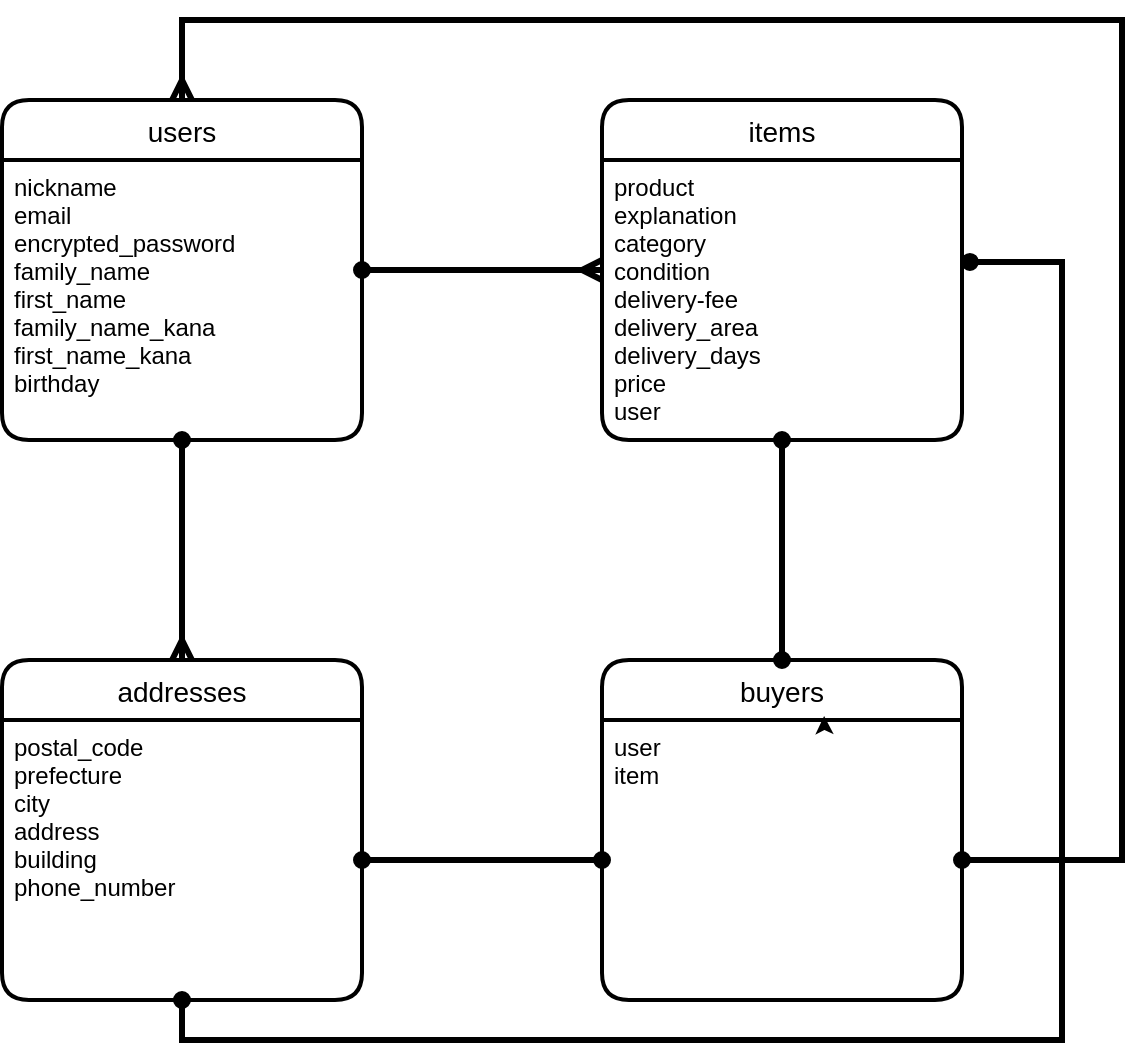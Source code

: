 <mxfile version="13.10.0" type="embed">
    <diagram id="7oCKFWyH_f5ViJV9kQfs">
        <mxGraphModel dx="832" dy="556" grid="1" gridSize="10" guides="1" tooltips="1" connect="1" arrows="1" fold="1" page="1" pageScale="1" pageWidth="827" pageHeight="1169" math="0" shadow="0">
            <root>
                <mxCell id="0"/>
                <mxCell id="1" parent="0"/>
                <mxCell id="S_vkogJzXspzX18Ap7bI-3" value="users" style="swimlane;childLayout=stackLayout;horizontal=1;startSize=30;horizontalStack=0;rounded=1;fontSize=14;fontStyle=0;strokeWidth=2;resizeParent=0;resizeLast=1;shadow=0;dashed=0;align=center;" vertex="1" parent="1">
                    <mxGeometry x="60" y="240" width="180" height="170" as="geometry"/>
                </mxCell>
                <mxCell id="S_vkogJzXspzX18Ap7bI-4" value="nickname&#10;email&#10;encrypted_password&#10;family_name&#10;first_name&#10;family_name_kana&#10;first_name_kana&#10;birthday" style="align=left;strokeColor=none;fillColor=none;spacingLeft=4;fontSize=12;verticalAlign=top;resizable=0;rotatable=0;part=1;" vertex="1" parent="S_vkogJzXspzX18Ap7bI-3">
                    <mxGeometry y="30" width="180" height="140" as="geometry"/>
                </mxCell>
                <mxCell id="S_vkogJzXspzX18Ap7bI-12" style="edgeStyle=orthogonalEdgeStyle;rounded=0;orthogonalLoop=1;jettySize=auto;html=1;exitX=0;exitY=0.5;exitDx=0;exitDy=0;entryX=1;entryY=0.5;entryDx=0;entryDy=0;endArrow=oval;endFill=1;startArrow=ERmany;startFill=0;strokeWidth=3;" edge="1" parent="1" source="S_vkogJzXspzX18Ap7bI-5" target="S_vkogJzXspzX18Ap7bI-3">
                    <mxGeometry relative="1" as="geometry"/>
                </mxCell>
                <mxCell id="S_vkogJzXspzX18Ap7bI-5" value="items" style="swimlane;childLayout=stackLayout;horizontal=1;startSize=30;horizontalStack=0;rounded=1;fontSize=14;fontStyle=0;strokeWidth=2;resizeParent=0;resizeLast=1;shadow=0;dashed=0;align=center;" vertex="1" parent="1">
                    <mxGeometry x="360" y="240" width="180" height="170" as="geometry"/>
                </mxCell>
                <mxCell id="S_vkogJzXspzX18Ap7bI-6" value="product&#10;explanation&#10;category&#10;condition&#10;delivery-fee&#10;delivery_area&#10;delivery_days&#10;price&#10;user" style="align=left;strokeColor=none;fillColor=none;spacingLeft=4;fontSize=12;verticalAlign=top;resizable=0;rotatable=0;part=1;" vertex="1" parent="S_vkogJzXspzX18Ap7bI-5">
                    <mxGeometry y="30" width="180" height="140" as="geometry"/>
                </mxCell>
                <mxCell id="S_vkogJzXspzX18Ap7bI-7" value="addresses" style="swimlane;childLayout=stackLayout;horizontal=1;startSize=30;horizontalStack=0;rounded=1;fontSize=14;fontStyle=0;strokeWidth=2;resizeParent=0;resizeLast=1;shadow=0;dashed=0;align=center;" vertex="1" parent="1">
                    <mxGeometry x="60" y="520" width="180" height="170" as="geometry"/>
                </mxCell>
                <mxCell id="S_vkogJzXspzX18Ap7bI-8" value="postal_code&#10;prefecture&#10;city&#10;address&#10;building&#10;phone_number" style="align=left;strokeColor=none;fillColor=none;spacingLeft=4;fontSize=12;verticalAlign=top;resizable=0;rotatable=0;part=1;" vertex="1" parent="S_vkogJzXspzX18Ap7bI-7">
                    <mxGeometry y="30" width="180" height="140" as="geometry"/>
                </mxCell>
                <mxCell id="S_vkogJzXspzX18Ap7bI-9" value="buyers" style="swimlane;childLayout=stackLayout;horizontal=1;startSize=30;horizontalStack=0;rounded=1;fontSize=14;fontStyle=0;strokeWidth=2;resizeParent=0;resizeLast=1;shadow=0;dashed=0;align=center;" vertex="1" parent="1">
                    <mxGeometry x="360" y="520" width="180" height="170" as="geometry"/>
                </mxCell>
                <mxCell id="S_vkogJzXspzX18Ap7bI-10" value="user&#10;item" style="align=left;strokeColor=none;fillColor=none;spacingLeft=4;fontSize=12;verticalAlign=top;resizable=0;rotatable=0;part=1;" vertex="1" parent="S_vkogJzXspzX18Ap7bI-9">
                    <mxGeometry y="30" width="180" height="140" as="geometry"/>
                </mxCell>
                <mxCell id="S_vkogJzXspzX18Ap7bI-11" style="edgeStyle=orthogonalEdgeStyle;rounded=0;orthogonalLoop=1;jettySize=auto;html=1;exitX=0.75;exitY=0;exitDx=0;exitDy=0;entryX=0.617;entryY=-0.014;entryDx=0;entryDy=0;entryPerimeter=0;" edge="1" parent="S_vkogJzXspzX18Ap7bI-9" source="S_vkogJzXspzX18Ap7bI-10" target="S_vkogJzXspzX18Ap7bI-10">
                    <mxGeometry relative="1" as="geometry"/>
                </mxCell>
                <mxCell id="S_vkogJzXspzX18Ap7bI-13" style="edgeStyle=orthogonalEdgeStyle;rounded=0;orthogonalLoop=1;jettySize=auto;html=1;exitX=0.5;exitY=1;exitDx=0;exitDy=0;entryX=0.5;entryY=0;entryDx=0;entryDy=0;endArrow=ERmany;endFill=0;startArrow=oval;startFill=1;strokeWidth=3;" edge="1" parent="1" source="S_vkogJzXspzX18Ap7bI-4" target="S_vkogJzXspzX18Ap7bI-7">
                    <mxGeometry relative="1" as="geometry"/>
                </mxCell>
                <mxCell id="S_vkogJzXspzX18Ap7bI-14" style="edgeStyle=orthogonalEdgeStyle;rounded=0;orthogonalLoop=1;jettySize=auto;html=1;exitX=0.5;exitY=1;exitDx=0;exitDy=0;entryX=0.5;entryY=0;entryDx=0;entryDy=0;startArrow=oval;startFill=1;endArrow=oval;endFill=1;strokeWidth=3;" edge="1" parent="1" source="S_vkogJzXspzX18Ap7bI-6" target="S_vkogJzXspzX18Ap7bI-9">
                    <mxGeometry relative="1" as="geometry"/>
                </mxCell>
                <mxCell id="S_vkogJzXspzX18Ap7bI-15" style="edgeStyle=orthogonalEdgeStyle;rounded=0;orthogonalLoop=1;jettySize=auto;html=1;exitX=1;exitY=0.5;exitDx=0;exitDy=0;startArrow=oval;startFill=1;endArrow=oval;endFill=1;strokeWidth=3;" edge="1" parent="1" source="S_vkogJzXspzX18Ap7bI-8">
                    <mxGeometry relative="1" as="geometry">
                        <mxPoint x="360" y="620" as="targetPoint"/>
                    </mxGeometry>
                </mxCell>
                <mxCell id="S_vkogJzXspzX18Ap7bI-17" style="edgeStyle=orthogonalEdgeStyle;rounded=0;orthogonalLoop=1;jettySize=auto;html=1;exitX=0.5;exitY=1;exitDx=0;exitDy=0;entryX=1.022;entryY=0.364;entryDx=0;entryDy=0;entryPerimeter=0;startArrow=oval;startFill=1;endArrow=oval;endFill=1;strokeWidth=3;" edge="1" parent="1" source="S_vkogJzXspzX18Ap7bI-8" target="S_vkogJzXspzX18Ap7bI-6">
                    <mxGeometry relative="1" as="geometry">
                        <Array as="points">
                            <mxPoint x="150" y="710"/>
                            <mxPoint x="590" y="710"/>
                            <mxPoint x="590" y="321"/>
                        </Array>
                    </mxGeometry>
                </mxCell>
                <mxCell id="S_vkogJzXspzX18Ap7bI-18" style="edgeStyle=orthogonalEdgeStyle;rounded=0;orthogonalLoop=1;jettySize=auto;html=1;exitX=1;exitY=0.5;exitDx=0;exitDy=0;entryX=0.5;entryY=0;entryDx=0;entryDy=0;startArrow=oval;startFill=1;endArrow=ERmany;endFill=0;strokeWidth=3;" edge="1" parent="1" source="S_vkogJzXspzX18Ap7bI-10" target="S_vkogJzXspzX18Ap7bI-3">
                    <mxGeometry relative="1" as="geometry">
                        <mxPoint x="150" y="220" as="targetPoint"/>
                        <Array as="points">
                            <mxPoint x="620" y="620"/>
                            <mxPoint x="620" y="200"/>
                            <mxPoint x="150" y="200"/>
                        </Array>
                    </mxGeometry>
                </mxCell>
            </root>
        </mxGraphModel>
    </diagram>
</mxfile>